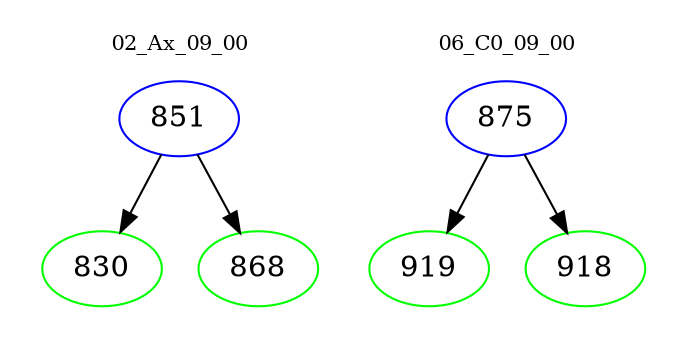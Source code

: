 digraph{
subgraph cluster_0 {
color = white
label = "02_Ax_09_00";
fontsize=10;
T0_851 [label="851", color="blue"]
T0_851 -> T0_830 [color="black"]
T0_830 [label="830", color="green"]
T0_851 -> T0_868 [color="black"]
T0_868 [label="868", color="green"]
}
subgraph cluster_1 {
color = white
label = "06_C0_09_00";
fontsize=10;
T1_875 [label="875", color="blue"]
T1_875 -> T1_919 [color="black"]
T1_919 [label="919", color="green"]
T1_875 -> T1_918 [color="black"]
T1_918 [label="918", color="green"]
}
}
